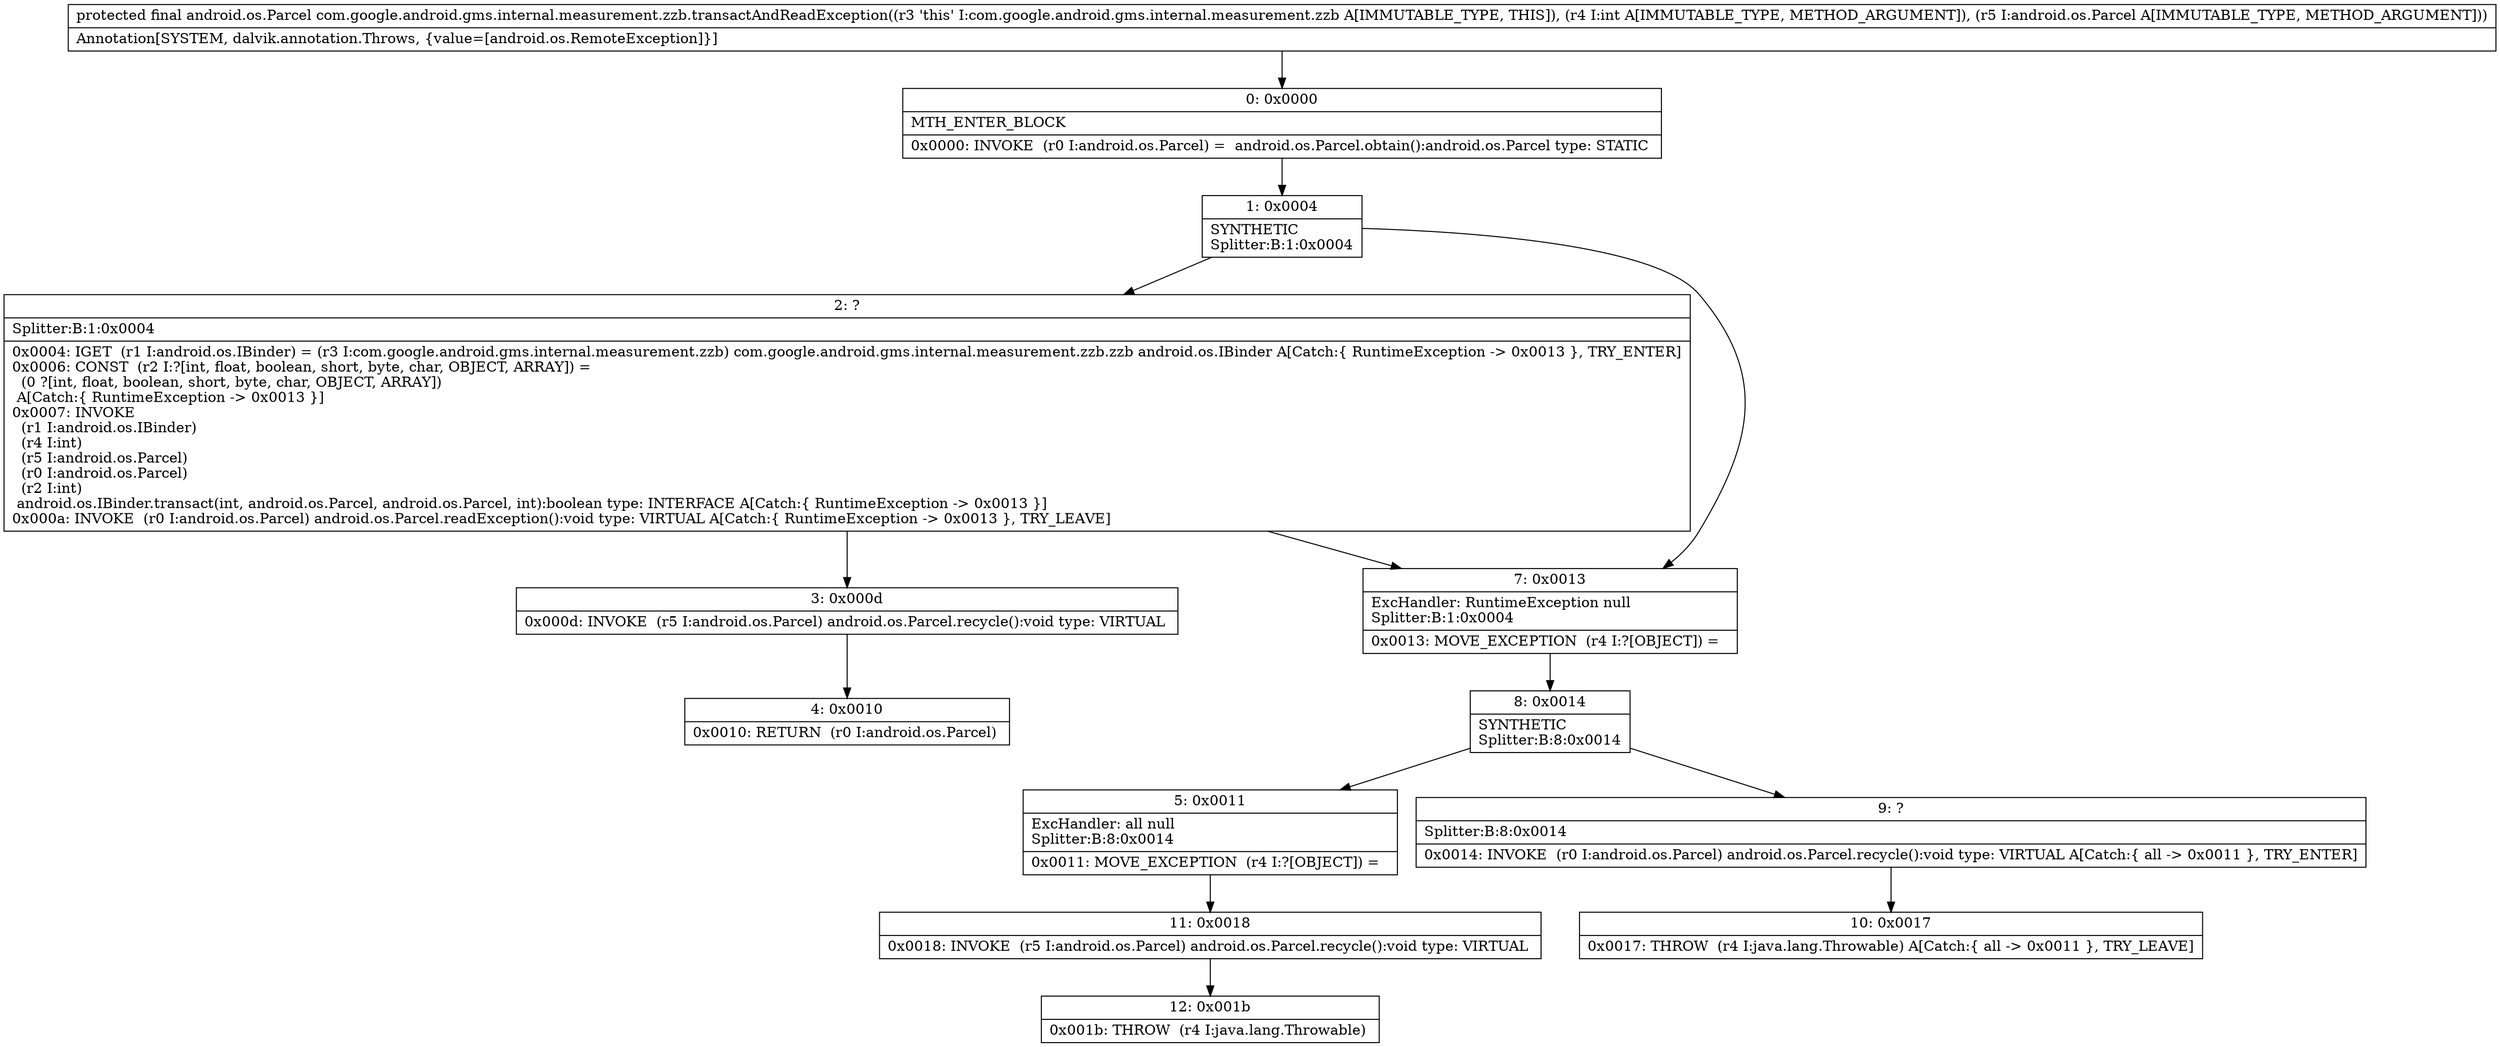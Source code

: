 digraph "CFG forcom.google.android.gms.internal.measurement.zzb.transactAndReadException(ILandroid\/os\/Parcel;)Landroid\/os\/Parcel;" {
Node_0 [shape=record,label="{0\:\ 0x0000|MTH_ENTER_BLOCK\l|0x0000: INVOKE  (r0 I:android.os.Parcel) =  android.os.Parcel.obtain():android.os.Parcel type: STATIC \l}"];
Node_1 [shape=record,label="{1\:\ 0x0004|SYNTHETIC\lSplitter:B:1:0x0004\l}"];
Node_2 [shape=record,label="{2\:\ ?|Splitter:B:1:0x0004\l|0x0004: IGET  (r1 I:android.os.IBinder) = (r3 I:com.google.android.gms.internal.measurement.zzb) com.google.android.gms.internal.measurement.zzb.zzb android.os.IBinder A[Catch:\{ RuntimeException \-\> 0x0013 \}, TRY_ENTER]\l0x0006: CONST  (r2 I:?[int, float, boolean, short, byte, char, OBJECT, ARRAY]) = \l  (0 ?[int, float, boolean, short, byte, char, OBJECT, ARRAY])\l A[Catch:\{ RuntimeException \-\> 0x0013 \}]\l0x0007: INVOKE  \l  (r1 I:android.os.IBinder)\l  (r4 I:int)\l  (r5 I:android.os.Parcel)\l  (r0 I:android.os.Parcel)\l  (r2 I:int)\l android.os.IBinder.transact(int, android.os.Parcel, android.os.Parcel, int):boolean type: INTERFACE A[Catch:\{ RuntimeException \-\> 0x0013 \}]\l0x000a: INVOKE  (r0 I:android.os.Parcel) android.os.Parcel.readException():void type: VIRTUAL A[Catch:\{ RuntimeException \-\> 0x0013 \}, TRY_LEAVE]\l}"];
Node_3 [shape=record,label="{3\:\ 0x000d|0x000d: INVOKE  (r5 I:android.os.Parcel) android.os.Parcel.recycle():void type: VIRTUAL \l}"];
Node_4 [shape=record,label="{4\:\ 0x0010|0x0010: RETURN  (r0 I:android.os.Parcel) \l}"];
Node_5 [shape=record,label="{5\:\ 0x0011|ExcHandler: all null\lSplitter:B:8:0x0014\l|0x0011: MOVE_EXCEPTION  (r4 I:?[OBJECT]) =  \l}"];
Node_7 [shape=record,label="{7\:\ 0x0013|ExcHandler: RuntimeException null\lSplitter:B:1:0x0004\l|0x0013: MOVE_EXCEPTION  (r4 I:?[OBJECT]) =  \l}"];
Node_8 [shape=record,label="{8\:\ 0x0014|SYNTHETIC\lSplitter:B:8:0x0014\l}"];
Node_9 [shape=record,label="{9\:\ ?|Splitter:B:8:0x0014\l|0x0014: INVOKE  (r0 I:android.os.Parcel) android.os.Parcel.recycle():void type: VIRTUAL A[Catch:\{ all \-\> 0x0011 \}, TRY_ENTER]\l}"];
Node_10 [shape=record,label="{10\:\ 0x0017|0x0017: THROW  (r4 I:java.lang.Throwable) A[Catch:\{ all \-\> 0x0011 \}, TRY_LEAVE]\l}"];
Node_11 [shape=record,label="{11\:\ 0x0018|0x0018: INVOKE  (r5 I:android.os.Parcel) android.os.Parcel.recycle():void type: VIRTUAL \l}"];
Node_12 [shape=record,label="{12\:\ 0x001b|0x001b: THROW  (r4 I:java.lang.Throwable) \l}"];
MethodNode[shape=record,label="{protected final android.os.Parcel com.google.android.gms.internal.measurement.zzb.transactAndReadException((r3 'this' I:com.google.android.gms.internal.measurement.zzb A[IMMUTABLE_TYPE, THIS]), (r4 I:int A[IMMUTABLE_TYPE, METHOD_ARGUMENT]), (r5 I:android.os.Parcel A[IMMUTABLE_TYPE, METHOD_ARGUMENT]))  | Annotation[SYSTEM, dalvik.annotation.Throws, \{value=[android.os.RemoteException]\}]\l}"];
MethodNode -> Node_0;
Node_0 -> Node_1;
Node_1 -> Node_2;
Node_1 -> Node_7;
Node_2 -> Node_3;
Node_2 -> Node_7;
Node_3 -> Node_4;
Node_5 -> Node_11;
Node_7 -> Node_8;
Node_8 -> Node_9;
Node_8 -> Node_5;
Node_9 -> Node_10;
Node_11 -> Node_12;
}

